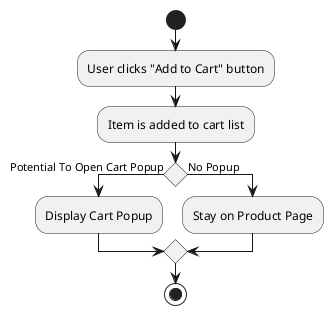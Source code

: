 @startuml US-06 Activity
start
:User clicks "Add to Cart" button;
:Item is added to cart list;
if () then (Potential To Open Cart Popup)
  :Display Cart Popup;
else (No Popup)
  :Stay on Product Page;
endif
' Issue #77 has a relevant comment
stop
@enduml